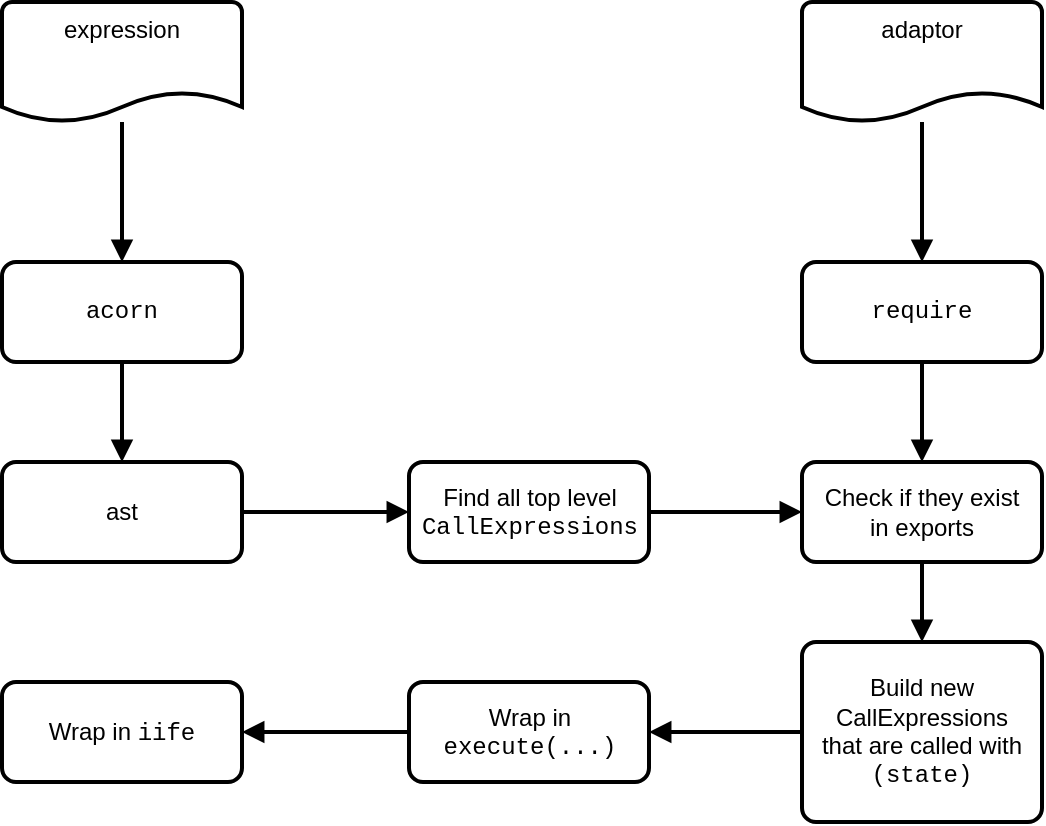 <mxfile version="20.2.3" type="device"><diagram id="nRY9Ng5TBDiIXfOKez95" name="Page-1"><mxGraphModel dx="1102" dy="1025" grid="1" gridSize="10" guides="1" tooltips="1" connect="1" arrows="1" fold="1" page="1" pageScale="1" pageWidth="827" pageHeight="1169" math="0" shadow="0"><root><mxCell id="0"/><mxCell id="1" parent="0"/><mxCell id="Ilwd7e740OJod5nAq9Cm-18" style="edgeStyle=orthogonalEdgeStyle;rounded=1;orthogonalLoop=1;jettySize=auto;html=1;fontFamily=Courier New;endArrow=block;endFill=1;strokeWidth=2;" edge="1" parent="1" source="Ilwd7e740OJod5nAq9Cm-2" target="Ilwd7e740OJod5nAq9Cm-4"><mxGeometry relative="1" as="geometry"/></mxCell><mxCell id="Ilwd7e740OJod5nAq9Cm-2" value="expression" style="strokeWidth=2;html=1;shape=mxgraph.flowchart.document2;whiteSpace=wrap;size=0.25;verticalAlign=top;rounded=1;" vertex="1" parent="1"><mxGeometry x="150" y="230" width="120" height="60" as="geometry"/></mxCell><mxCell id="Ilwd7e740OJod5nAq9Cm-12" style="edgeStyle=orthogonalEdgeStyle;rounded=1;orthogonalLoop=1;jettySize=auto;html=1;fontFamily=Courier New;endArrow=block;endFill=1;strokeWidth=2;" edge="1" parent="1" source="Ilwd7e740OJod5nAq9Cm-3" target="Ilwd7e740OJod5nAq9Cm-5"><mxGeometry relative="1" as="geometry"/></mxCell><mxCell id="Ilwd7e740OJod5nAq9Cm-3" value="adaptor" style="strokeWidth=2;html=1;shape=mxgraph.flowchart.document2;whiteSpace=wrap;size=0.25;verticalAlign=top;rounded=1;" vertex="1" parent="1"><mxGeometry x="550" y="230" width="120" height="60" as="geometry"/></mxCell><mxCell id="Ilwd7e740OJod5nAq9Cm-19" style="edgeStyle=orthogonalEdgeStyle;rounded=1;orthogonalLoop=1;jettySize=auto;html=1;entryX=0.5;entryY=0;entryDx=0;entryDy=0;fontFamily=Courier New;endArrow=block;endFill=1;strokeWidth=2;" edge="1" parent="1" source="Ilwd7e740OJod5nAq9Cm-4" target="Ilwd7e740OJod5nAq9Cm-6"><mxGeometry relative="1" as="geometry"/></mxCell><mxCell id="Ilwd7e740OJod5nAq9Cm-4" value="acorn" style="rounded=1;whiteSpace=wrap;html=1;absoluteArcSize=1;arcSize=14;strokeWidth=2;fontFamily=Courier New;" vertex="1" parent="1"><mxGeometry x="150" y="360" width="120" height="50" as="geometry"/></mxCell><mxCell id="Ilwd7e740OJod5nAq9Cm-13" style="edgeStyle=orthogonalEdgeStyle;rounded=1;orthogonalLoop=1;jettySize=auto;html=1;entryX=0.5;entryY=0;entryDx=0;entryDy=0;fontFamily=Courier New;endArrow=block;endFill=1;strokeWidth=2;" edge="1" parent="1" source="Ilwd7e740OJod5nAq9Cm-5" target="Ilwd7e740OJod5nAq9Cm-8"><mxGeometry relative="1" as="geometry"/></mxCell><mxCell id="Ilwd7e740OJod5nAq9Cm-5" value="require" style="rounded=1;whiteSpace=wrap;html=1;absoluteArcSize=1;arcSize=14;strokeWidth=2;spacing=7;fontFamily=Courier New;" vertex="1" parent="1"><mxGeometry x="550" y="360" width="120" height="50" as="geometry"/></mxCell><mxCell id="Ilwd7e740OJod5nAq9Cm-17" style="edgeStyle=orthogonalEdgeStyle;rounded=1;orthogonalLoop=1;jettySize=auto;html=1;exitX=1;exitY=0.5;exitDx=0;exitDy=0;entryX=0;entryY=0.5;entryDx=0;entryDy=0;fontFamily=Courier New;endArrow=block;endFill=1;strokeWidth=2;" edge="1" parent="1" source="Ilwd7e740OJod5nAq9Cm-6" target="Ilwd7e740OJod5nAq9Cm-7"><mxGeometry relative="1" as="geometry"/></mxCell><mxCell id="Ilwd7e740OJod5nAq9Cm-6" value="ast" style="rounded=1;whiteSpace=wrap;html=1;absoluteArcSize=1;arcSize=14;strokeWidth=2;" vertex="1" parent="1"><mxGeometry x="150" y="460" width="120" height="50" as="geometry"/></mxCell><mxCell id="Ilwd7e740OJod5nAq9Cm-16" style="edgeStyle=orthogonalEdgeStyle;rounded=1;orthogonalLoop=1;jettySize=auto;html=1;entryX=0;entryY=0.5;entryDx=0;entryDy=0;fontFamily=Courier New;endArrow=block;endFill=1;strokeWidth=2;" edge="1" parent="1" source="Ilwd7e740OJod5nAq9Cm-7" target="Ilwd7e740OJod5nAq9Cm-8"><mxGeometry relative="1" as="geometry"/></mxCell><mxCell id="Ilwd7e740OJod5nAq9Cm-7" value="Find all top level &lt;font face=&quot;Courier New&quot;&gt;CallExpressions&lt;/font&gt;" style="rounded=1;whiteSpace=wrap;html=1;absoluteArcSize=1;arcSize=14;strokeWidth=2;spacing=6;" vertex="1" parent="1"><mxGeometry x="353.5" y="460" width="120" height="50" as="geometry"/></mxCell><mxCell id="Ilwd7e740OJod5nAq9Cm-14" style="edgeStyle=orthogonalEdgeStyle;rounded=1;orthogonalLoop=1;jettySize=auto;html=1;exitX=0.5;exitY=1;exitDx=0;exitDy=0;entryX=0.5;entryY=0;entryDx=0;entryDy=0;fontFamily=Courier New;endArrow=block;endFill=1;strokeWidth=2;" edge="1" parent="1" source="Ilwd7e740OJod5nAq9Cm-8" target="Ilwd7e740OJod5nAq9Cm-9"><mxGeometry relative="1" as="geometry"/></mxCell><mxCell id="Ilwd7e740OJod5nAq9Cm-8" value="Check if they exist in exports" style="rounded=1;whiteSpace=wrap;html=1;absoluteArcSize=1;arcSize=14;strokeWidth=2;spacing=7;" vertex="1" parent="1"><mxGeometry x="550" y="460" width="120" height="50" as="geometry"/></mxCell><mxCell id="Ilwd7e740OJod5nAq9Cm-15" style="edgeStyle=orthogonalEdgeStyle;rounded=1;orthogonalLoop=1;jettySize=auto;html=1;exitX=0;exitY=0.5;exitDx=0;exitDy=0;entryX=1;entryY=0.5;entryDx=0;entryDy=0;fontFamily=Courier New;endArrow=block;endFill=1;strokeWidth=2;" edge="1" parent="1" source="Ilwd7e740OJod5nAq9Cm-9" target="Ilwd7e740OJod5nAq9Cm-11"><mxGeometry relative="1" as="geometry"/></mxCell><mxCell id="Ilwd7e740OJod5nAq9Cm-9" value="Build new CallExpressions that are called with &lt;font face=&quot;Courier New&quot;&gt;(state)&lt;/font&gt;" style="rounded=1;whiteSpace=wrap;html=1;absoluteArcSize=1;arcSize=14;strokeWidth=2;spacing=7;" vertex="1" parent="1"><mxGeometry x="550" y="550" width="120" height="90" as="geometry"/></mxCell><mxCell id="Ilwd7e740OJod5nAq9Cm-10" value="Wrap in &lt;font face=&quot;Courier New&quot;&gt;iife&lt;/font&gt;" style="rounded=1;whiteSpace=wrap;html=1;absoluteArcSize=1;arcSize=14;strokeWidth=2;" vertex="1" parent="1"><mxGeometry x="150" y="570" width="120" height="50" as="geometry"/></mxCell><mxCell id="Ilwd7e740OJod5nAq9Cm-20" style="edgeStyle=orthogonalEdgeStyle;rounded=1;orthogonalLoop=1;jettySize=auto;html=1;exitX=0;exitY=0.5;exitDx=0;exitDy=0;entryX=1;entryY=0.5;entryDx=0;entryDy=0;fontFamily=Courier New;endArrow=block;endFill=1;strokeWidth=2;" edge="1" parent="1" source="Ilwd7e740OJod5nAq9Cm-11" target="Ilwd7e740OJod5nAq9Cm-10"><mxGeometry relative="1" as="geometry"/></mxCell><mxCell id="Ilwd7e740OJod5nAq9Cm-11" value="Wrap in &lt;font face=&quot;Courier New&quot;&gt;execute(...)&lt;/font&gt;" style="rounded=1;whiteSpace=wrap;html=1;absoluteArcSize=1;arcSize=14;strokeWidth=2;" vertex="1" parent="1"><mxGeometry x="353.5" y="570" width="120" height="50" as="geometry"/></mxCell></root></mxGraphModel></diagram></mxfile>